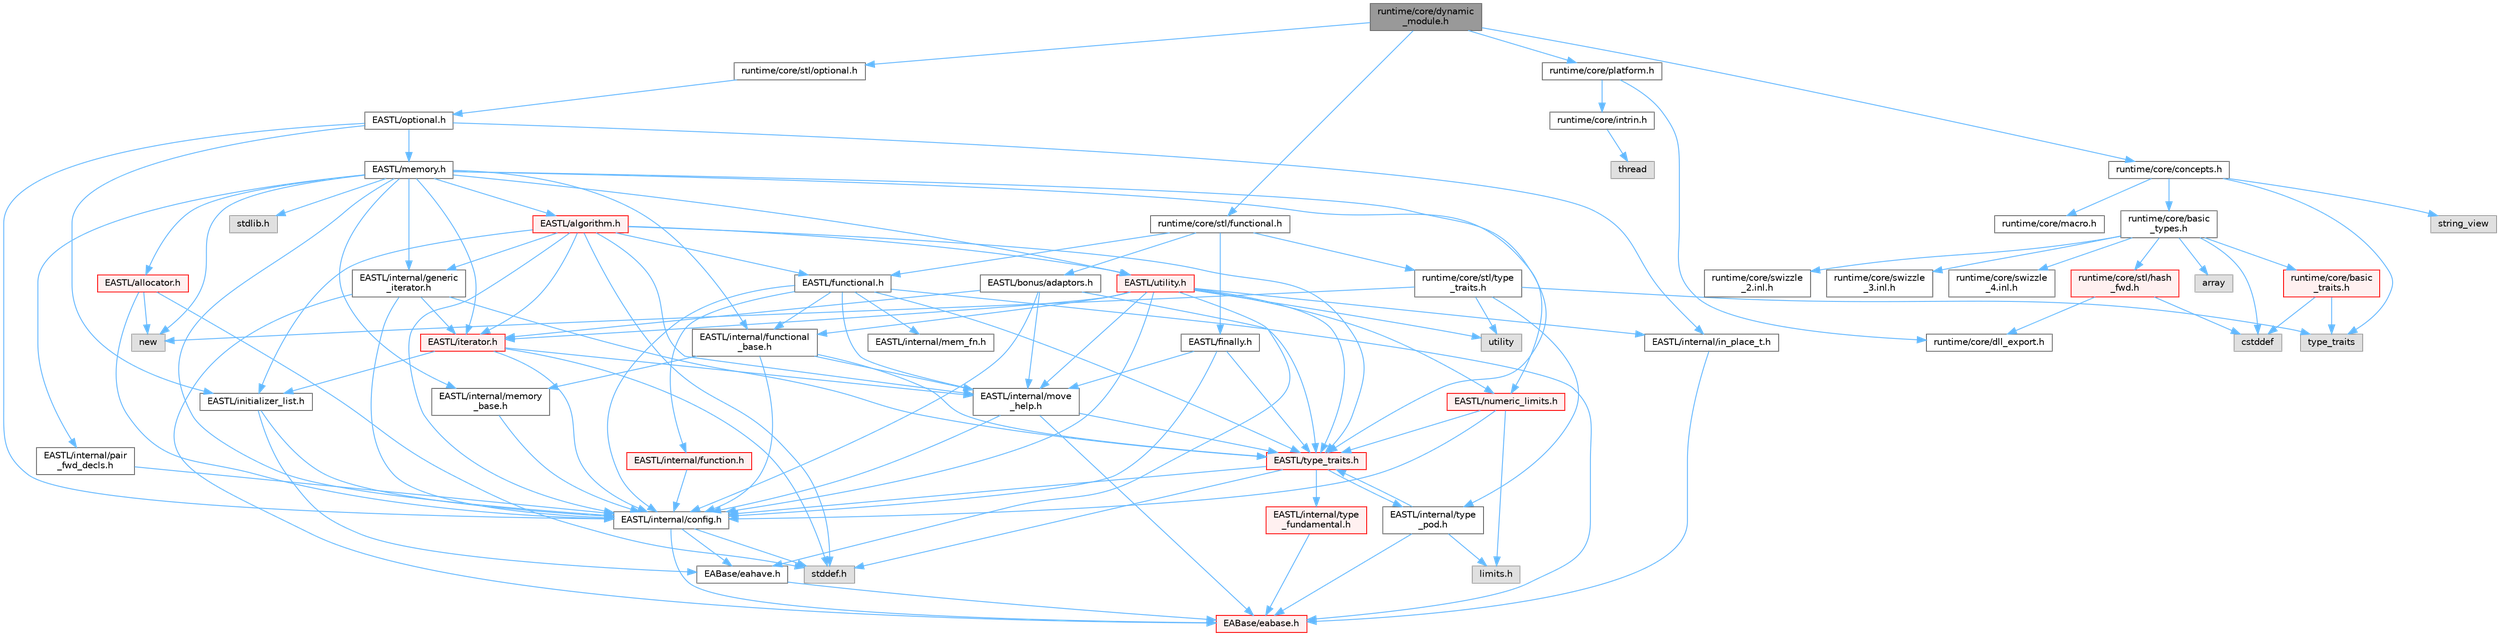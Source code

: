 digraph "runtime/core/dynamic_module.h"
{
 // LATEX_PDF_SIZE
  bgcolor="transparent";
  edge [fontname=Helvetica,fontsize=10,labelfontname=Helvetica,labelfontsize=10];
  node [fontname=Helvetica,fontsize=10,shape=box,height=0.2,width=0.4];
  Node1 [id="Node000001",label="runtime/core/dynamic\l_module.h",height=0.2,width=0.4,color="gray40", fillcolor="grey60", style="filled", fontcolor="black",tooltip=" "];
  Node1 -> Node2 [id="edge1_Node000001_Node000002",color="steelblue1",style="solid",tooltip=" "];
  Node2 [id="Node000002",label="runtime/core/stl/optional.h",height=0.2,width=0.4,color="grey40", fillcolor="white", style="filled",URL="$core_2stl_2optional_8h.html",tooltip=" "];
  Node2 -> Node3 [id="edge2_Node000002_Node000003",color="steelblue1",style="solid",tooltip=" "];
  Node3 [id="Node000003",label="EASTL/optional.h",height=0.2,width=0.4,color="grey40", fillcolor="white", style="filled",URL="$_e_a_s_t_l_2include_2_e_a_s_t_l_2optional_8h.html",tooltip=" "];
  Node3 -> Node4 [id="edge3_Node000003_Node000004",color="steelblue1",style="solid",tooltip=" "];
  Node4 [id="Node000004",label="EASTL/internal/config.h",height=0.2,width=0.4,color="grey40", fillcolor="white", style="filled",URL="$config_8h.html",tooltip=" "];
  Node4 -> Node5 [id="edge4_Node000004_Node000005",color="steelblue1",style="solid",tooltip=" "];
  Node5 [id="Node000005",label="EABase/eabase.h",height=0.2,width=0.4,color="red", fillcolor="#FFF0F0", style="filled",URL="$eabase_8h.html",tooltip=" "];
  Node4 -> Node11 [id="edge5_Node000004_Node000011",color="steelblue1",style="solid",tooltip=" "];
  Node11 [id="Node000011",label="EABase/eahave.h",height=0.2,width=0.4,color="grey40", fillcolor="white", style="filled",URL="$eahave_8h.html",tooltip=" "];
  Node11 -> Node5 [id="edge6_Node000011_Node000005",color="steelblue1",style="solid",tooltip=" "];
  Node4 -> Node12 [id="edge7_Node000004_Node000012",color="steelblue1",style="solid",tooltip=" "];
  Node12 [id="Node000012",label="stddef.h",height=0.2,width=0.4,color="grey60", fillcolor="#E0E0E0", style="filled",tooltip=" "];
  Node3 -> Node13 [id="edge8_Node000003_Node000013",color="steelblue1",style="solid",tooltip=" "];
  Node13 [id="Node000013",label="EASTL/initializer_list.h",height=0.2,width=0.4,color="grey40", fillcolor="white", style="filled",URL="$initializer__list_8h.html",tooltip=" "];
  Node13 -> Node4 [id="edge9_Node000013_Node000004",color="steelblue1",style="solid",tooltip=" "];
  Node13 -> Node11 [id="edge10_Node000013_Node000011",color="steelblue1",style="solid",tooltip=" "];
  Node3 -> Node14 [id="edge11_Node000003_Node000014",color="steelblue1",style="solid",tooltip=" "];
  Node14 [id="Node000014",label="EASTL/memory.h",height=0.2,width=0.4,color="grey40", fillcolor="white", style="filled",URL="$_e_a_s_t_l_2include_2_e_a_s_t_l_2memory_8h.html",tooltip=" "];
  Node14 -> Node4 [id="edge12_Node000014_Node000004",color="steelblue1",style="solid",tooltip=" "];
  Node14 -> Node15 [id="edge13_Node000014_Node000015",color="steelblue1",style="solid",tooltip=" "];
  Node15 [id="Node000015",label="EASTL/internal/memory\l_base.h",height=0.2,width=0.4,color="grey40", fillcolor="white", style="filled",URL="$memory__base_8h.html",tooltip=" "];
  Node15 -> Node4 [id="edge14_Node000015_Node000004",color="steelblue1",style="solid",tooltip=" "];
  Node14 -> Node16 [id="edge15_Node000014_Node000016",color="steelblue1",style="solid",tooltip=" "];
  Node16 [id="Node000016",label="EASTL/internal/generic\l_iterator.h",height=0.2,width=0.4,color="grey40", fillcolor="white", style="filled",URL="$generic__iterator_8h.html",tooltip=" "];
  Node16 -> Node5 [id="edge16_Node000016_Node000005",color="steelblue1",style="solid",tooltip=" "];
  Node16 -> Node4 [id="edge17_Node000016_Node000004",color="steelblue1",style="solid",tooltip=" "];
  Node16 -> Node17 [id="edge18_Node000016_Node000017",color="steelblue1",style="solid",tooltip=" "];
  Node17 [id="Node000017",label="EASTL/iterator.h",height=0.2,width=0.4,color="red", fillcolor="#FFF0F0", style="filled",URL="$_e_a_s_t_l_2include_2_e_a_s_t_l_2iterator_8h.html",tooltip=" "];
  Node17 -> Node4 [id="edge19_Node000017_Node000004",color="steelblue1",style="solid",tooltip=" "];
  Node17 -> Node18 [id="edge20_Node000017_Node000018",color="steelblue1",style="solid",tooltip=" "];
  Node18 [id="Node000018",label="EASTL/internal/move\l_help.h",height=0.2,width=0.4,color="grey40", fillcolor="white", style="filled",URL="$move__help_8h.html",tooltip=" "];
  Node18 -> Node5 [id="edge21_Node000018_Node000005",color="steelblue1",style="solid",tooltip=" "];
  Node18 -> Node4 [id="edge22_Node000018_Node000004",color="steelblue1",style="solid",tooltip=" "];
  Node18 -> Node19 [id="edge23_Node000018_Node000019",color="steelblue1",style="solid",tooltip=" "];
  Node19 [id="Node000019",label="EASTL/type_traits.h",height=0.2,width=0.4,color="red", fillcolor="#FFF0F0", style="filled",URL="$_e_a_s_t_l_2include_2_e_a_s_t_l_2type__traits_8h.html",tooltip=" "];
  Node19 -> Node4 [id="edge24_Node000019_Node000004",color="steelblue1",style="solid",tooltip=" "];
  Node19 -> Node12 [id="edge25_Node000019_Node000012",color="steelblue1",style="solid",tooltip=" "];
  Node19 -> Node20 [id="edge26_Node000019_Node000020",color="steelblue1",style="solid",tooltip=" "];
  Node20 [id="Node000020",label="EASTL/internal/type\l_fundamental.h",height=0.2,width=0.4,color="red", fillcolor="#FFF0F0", style="filled",URL="$type__fundamental_8h.html",tooltip=" "];
  Node20 -> Node5 [id="edge27_Node000020_Node000005",color="steelblue1",style="solid",tooltip=" "];
  Node19 -> Node27 [id="edge28_Node000019_Node000027",color="steelblue1",style="solid",tooltip=" "];
  Node27 [id="Node000027",label="EASTL/internal/type\l_pod.h",height=0.2,width=0.4,color="grey40", fillcolor="white", style="filled",URL="$type__pod_8h.html",tooltip=" "];
  Node27 -> Node5 [id="edge29_Node000027_Node000005",color="steelblue1",style="solid",tooltip=" "];
  Node27 -> Node23 [id="edge30_Node000027_Node000023",color="steelblue1",style="solid",tooltip=" "];
  Node23 [id="Node000023",label="limits.h",height=0.2,width=0.4,color="grey60", fillcolor="#E0E0E0", style="filled",tooltip=" "];
  Node27 -> Node19 [id="edge31_Node000027_Node000019",color="steelblue1",style="solid",tooltip=" "];
  Node17 -> Node13 [id="edge32_Node000017_Node000013",color="steelblue1",style="solid",tooltip=" "];
  Node17 -> Node12 [id="edge33_Node000017_Node000012",color="steelblue1",style="solid",tooltip=" "];
  Node16 -> Node19 [id="edge34_Node000016_Node000019",color="steelblue1",style="solid",tooltip=" "];
  Node14 -> Node29 [id="edge35_Node000014_Node000029",color="steelblue1",style="solid",tooltip=" "];
  Node29 [id="Node000029",label="EASTL/internal/pair\l_fwd_decls.h",height=0.2,width=0.4,color="grey40", fillcolor="white", style="filled",URL="$pair__fwd__decls_8h.html",tooltip=" "];
  Node29 -> Node4 [id="edge36_Node000029_Node000004",color="steelblue1",style="solid",tooltip=" "];
  Node14 -> Node30 [id="edge37_Node000014_Node000030",color="steelblue1",style="solid",tooltip=" "];
  Node30 [id="Node000030",label="EASTL/internal/functional\l_base.h",height=0.2,width=0.4,color="grey40", fillcolor="white", style="filled",URL="$functional__base_8h.html",tooltip=" "];
  Node30 -> Node4 [id="edge38_Node000030_Node000004",color="steelblue1",style="solid",tooltip=" "];
  Node30 -> Node15 [id="edge39_Node000030_Node000015",color="steelblue1",style="solid",tooltip=" "];
  Node30 -> Node18 [id="edge40_Node000030_Node000018",color="steelblue1",style="solid",tooltip=" "];
  Node30 -> Node19 [id="edge41_Node000030_Node000019",color="steelblue1",style="solid",tooltip=" "];
  Node14 -> Node31 [id="edge42_Node000014_Node000031",color="steelblue1",style="solid",tooltip=" "];
  Node31 [id="Node000031",label="EASTL/algorithm.h",height=0.2,width=0.4,color="red", fillcolor="#FFF0F0", style="filled",URL="$_e_a_s_t_l_2include_2_e_a_s_t_l_2algorithm_8h.html",tooltip=" "];
  Node31 -> Node4 [id="edge43_Node000031_Node000004",color="steelblue1",style="solid",tooltip=" "];
  Node31 -> Node19 [id="edge44_Node000031_Node000019",color="steelblue1",style="solid",tooltip=" "];
  Node31 -> Node18 [id="edge45_Node000031_Node000018",color="steelblue1",style="solid",tooltip=" "];
  Node31 -> Node13 [id="edge46_Node000031_Node000013",color="steelblue1",style="solid",tooltip=" "];
  Node31 -> Node17 [id="edge47_Node000031_Node000017",color="steelblue1",style="solid",tooltip=" "];
  Node31 -> Node50 [id="edge48_Node000031_Node000050",color="steelblue1",style="solid",tooltip=" "];
  Node50 [id="Node000050",label="EASTL/functional.h",height=0.2,width=0.4,color="grey40", fillcolor="white", style="filled",URL="$_e_a_s_t_l_2include_2_e_a_s_t_l_2functional_8h.html",tooltip=" "];
  Node50 -> Node5 [id="edge49_Node000050_Node000005",color="steelblue1",style="solid",tooltip=" "];
  Node50 -> Node4 [id="edge50_Node000050_Node000004",color="steelblue1",style="solid",tooltip=" "];
  Node50 -> Node18 [id="edge51_Node000050_Node000018",color="steelblue1",style="solid",tooltip=" "];
  Node50 -> Node19 [id="edge52_Node000050_Node000019",color="steelblue1",style="solid",tooltip=" "];
  Node50 -> Node30 [id="edge53_Node000050_Node000030",color="steelblue1",style="solid",tooltip=" "];
  Node50 -> Node51 [id="edge54_Node000050_Node000051",color="steelblue1",style="solid",tooltip=" "];
  Node51 [id="Node000051",label="EASTL/internal/mem_fn.h",height=0.2,width=0.4,color="grey40", fillcolor="white", style="filled",URL="$mem__fn_8h.html",tooltip=" "];
  Node50 -> Node52 [id="edge55_Node000050_Node000052",color="steelblue1",style="solid",tooltip=" "];
  Node52 [id="Node000052",label="EASTL/internal/function.h",height=0.2,width=0.4,color="red", fillcolor="#FFF0F0", style="filled",URL="$_e_a_s_t_l_2include_2_e_a_s_t_l_2internal_2function_8h.html",tooltip=" "];
  Node52 -> Node4 [id="edge56_Node000052_Node000004",color="steelblue1",style="solid",tooltip=" "];
  Node31 -> Node56 [id="edge57_Node000031_Node000056",color="steelblue1",style="solid",tooltip=" "];
  Node56 [id="Node000056",label="EASTL/utility.h",height=0.2,width=0.4,color="red", fillcolor="#FFF0F0", style="filled",URL="$_e_a_s_t_l_2include_2_e_a_s_t_l_2utility_8h.html",tooltip=" "];
  Node56 -> Node4 [id="edge58_Node000056_Node000004",color="steelblue1",style="solid",tooltip=" "];
  Node56 -> Node19 [id="edge59_Node000056_Node000019",color="steelblue1",style="solid",tooltip=" "];
  Node56 -> Node17 [id="edge60_Node000056_Node000017",color="steelblue1",style="solid",tooltip=" "];
  Node56 -> Node57 [id="edge61_Node000056_Node000057",color="steelblue1",style="solid",tooltip=" "];
  Node57 [id="Node000057",label="EASTL/numeric_limits.h",height=0.2,width=0.4,color="red", fillcolor="#FFF0F0", style="filled",URL="$numeric__limits_8h.html",tooltip=" "];
  Node57 -> Node4 [id="edge62_Node000057_Node000004",color="steelblue1",style="solid",tooltip=" "];
  Node57 -> Node19 [id="edge63_Node000057_Node000019",color="steelblue1",style="solid",tooltip=" "];
  Node57 -> Node23 [id="edge64_Node000057_Node000023",color="steelblue1",style="solid",tooltip=" "];
  Node56 -> Node30 [id="edge65_Node000056_Node000030",color="steelblue1",style="solid",tooltip=" "];
  Node56 -> Node18 [id="edge66_Node000056_Node000018",color="steelblue1",style="solid",tooltip=" "];
  Node56 -> Node11 [id="edge67_Node000056_Node000011",color="steelblue1",style="solid",tooltip=" "];
  Node56 -> Node62 [id="edge68_Node000056_Node000062",color="steelblue1",style="solid",tooltip=" "];
  Node62 [id="Node000062",label="EASTL/internal/in_place_t.h",height=0.2,width=0.4,color="grey40", fillcolor="white", style="filled",URL="$in__place__t_8h.html",tooltip=" "];
  Node62 -> Node5 [id="edge69_Node000062_Node000005",color="steelblue1",style="solid",tooltip=" "];
  Node56 -> Node64 [id="edge70_Node000056_Node000064",color="steelblue1",style="solid",tooltip=" "];
  Node64 [id="Node000064",label="utility",height=0.2,width=0.4,color="grey60", fillcolor="#E0E0E0", style="filled",tooltip=" "];
  Node31 -> Node16 [id="edge71_Node000031_Node000016",color="steelblue1",style="solid",tooltip=" "];
  Node31 -> Node12 [id="edge72_Node000031_Node000012",color="steelblue1",style="solid",tooltip=" "];
  Node14 -> Node19 [id="edge73_Node000014_Node000019",color="steelblue1",style="solid",tooltip=" "];
  Node14 -> Node54 [id="edge74_Node000014_Node000054",color="steelblue1",style="solid",tooltip=" "];
  Node54 [id="Node000054",label="EASTL/allocator.h",height=0.2,width=0.4,color="red", fillcolor="#FFF0F0", style="filled",URL="$allocator_8h.html",tooltip=" "];
  Node54 -> Node4 [id="edge75_Node000054_Node000004",color="steelblue1",style="solid",tooltip=" "];
  Node54 -> Node12 [id="edge76_Node000054_Node000012",color="steelblue1",style="solid",tooltip=" "];
  Node54 -> Node46 [id="edge77_Node000054_Node000046",color="steelblue1",style="solid",tooltip=" "];
  Node46 [id="Node000046",label="new",height=0.2,width=0.4,color="grey60", fillcolor="#E0E0E0", style="filled",tooltip=" "];
  Node14 -> Node17 [id="edge78_Node000014_Node000017",color="steelblue1",style="solid",tooltip=" "];
  Node14 -> Node56 [id="edge79_Node000014_Node000056",color="steelblue1",style="solid",tooltip=" "];
  Node14 -> Node57 [id="edge80_Node000014_Node000057",color="steelblue1",style="solid",tooltip=" "];
  Node14 -> Node152 [id="edge81_Node000014_Node000152",color="steelblue1",style="solid",tooltip=" "];
  Node152 [id="Node000152",label="stdlib.h",height=0.2,width=0.4,color="grey60", fillcolor="#E0E0E0", style="filled",tooltip=" "];
  Node14 -> Node46 [id="edge82_Node000014_Node000046",color="steelblue1",style="solid",tooltip=" "];
  Node3 -> Node62 [id="edge83_Node000003_Node000062",color="steelblue1",style="solid",tooltip=" "];
  Node1 -> Node153 [id="edge84_Node000001_Node000153",color="steelblue1",style="solid",tooltip=" "];
  Node153 [id="Node000153",label="runtime/core/stl/functional.h",height=0.2,width=0.4,color="grey40", fillcolor="white", style="filled",URL="$core_2stl_2functional_8h.html",tooltip=" "];
  Node153 -> Node154 [id="edge85_Node000153_Node000154",color="steelblue1",style="solid",tooltip=" "];
  Node154 [id="Node000154",label="runtime/core/stl/type\l_traits.h",height=0.2,width=0.4,color="grey40", fillcolor="white", style="filled",URL="$core_2stl_2type__traits_8h.html",tooltip=" "];
  Node154 -> Node46 [id="edge86_Node000154_Node000046",color="steelblue1",style="solid",tooltip=" "];
  Node154 -> Node64 [id="edge87_Node000154_Node000064",color="steelblue1",style="solid",tooltip=" "];
  Node154 -> Node45 [id="edge88_Node000154_Node000045",color="steelblue1",style="solid",tooltip=" "];
  Node45 [id="Node000045",label="type_traits",height=0.2,width=0.4,color="grey60", fillcolor="#E0E0E0", style="filled",tooltip=" "];
  Node154 -> Node27 [id="edge89_Node000154_Node000027",color="steelblue1",style="solid",tooltip=" "];
  Node153 -> Node155 [id="edge90_Node000153_Node000155",color="steelblue1",style="solid",tooltip=" "];
  Node155 [id="Node000155",label="EASTL/finally.h",height=0.2,width=0.4,color="grey40", fillcolor="white", style="filled",URL="$finally_8h.html",tooltip=" "];
  Node155 -> Node4 [id="edge91_Node000155_Node000004",color="steelblue1",style="solid",tooltip=" "];
  Node155 -> Node18 [id="edge92_Node000155_Node000018",color="steelblue1",style="solid",tooltip=" "];
  Node155 -> Node19 [id="edge93_Node000155_Node000019",color="steelblue1",style="solid",tooltip=" "];
  Node153 -> Node50 [id="edge94_Node000153_Node000050",color="steelblue1",style="solid",tooltip=" "];
  Node153 -> Node156 [id="edge95_Node000153_Node000156",color="steelblue1",style="solid",tooltip=" "];
  Node156 [id="Node000156",label="EASTL/bonus/adaptors.h",height=0.2,width=0.4,color="grey40", fillcolor="white", style="filled",URL="$adaptors_8h.html",tooltip=" "];
  Node156 -> Node4 [id="edge96_Node000156_Node000004",color="steelblue1",style="solid",tooltip=" "];
  Node156 -> Node18 [id="edge97_Node000156_Node000018",color="steelblue1",style="solid",tooltip=" "];
  Node156 -> Node19 [id="edge98_Node000156_Node000019",color="steelblue1",style="solid",tooltip=" "];
  Node156 -> Node17 [id="edge99_Node000156_Node000017",color="steelblue1",style="solid",tooltip=" "];
  Node1 -> Node157 [id="edge100_Node000001_Node000157",color="steelblue1",style="solid",tooltip=" "];
  Node157 [id="Node000157",label="runtime/core/platform.h",height=0.2,width=0.4,color="grey40", fillcolor="white", style="filled",URL="$core_2_platform_8h.html",tooltip=" "];
  Node157 -> Node148 [id="edge101_Node000157_Node000148",color="steelblue1",style="solid",tooltip=" "];
  Node148 [id="Node000148",label="runtime/core/dll_export.h",height=0.2,width=0.4,color="grey40", fillcolor="white", style="filled",URL="$dll__export_8h.html",tooltip=" "];
  Node157 -> Node158 [id="edge102_Node000157_Node000158",color="steelblue1",style="solid",tooltip=" "];
  Node158 [id="Node000158",label="runtime/core/intrin.h",height=0.2,width=0.4,color="grey40", fillcolor="white", style="filled",URL="$intrin_8h.html",tooltip=" "];
  Node158 -> Node159 [id="edge103_Node000158_Node000159",color="steelblue1",style="solid",tooltip=" "];
  Node159 [id="Node000159",label="thread",height=0.2,width=0.4,color="grey60", fillcolor="#E0E0E0", style="filled",tooltip=" "];
  Node1 -> Node160 [id="edge104_Node000001_Node000160",color="steelblue1",style="solid",tooltip=" "];
  Node160 [id="Node000160",label="runtime/core/concepts.h",height=0.2,width=0.4,color="grey40", fillcolor="white", style="filled",URL="$concepts_8h.html",tooltip=" "];
  Node160 -> Node45 [id="edge105_Node000160_Node000045",color="steelblue1",style="solid",tooltip=" "];
  Node160 -> Node35 [id="edge106_Node000160_Node000035",color="steelblue1",style="solid",tooltip=" "];
  Node35 [id="Node000035",label="string_view",height=0.2,width=0.4,color="grey60", fillcolor="#E0E0E0", style="filled",tooltip=" "];
  Node160 -> Node161 [id="edge107_Node000160_Node000161",color="steelblue1",style="solid",tooltip=" "];
  Node161 [id="Node000161",label="runtime/core/macro.h",height=0.2,width=0.4,color="grey40", fillcolor="white", style="filled",URL="$macro_8h.html",tooltip=" "];
  Node160 -> Node162 [id="edge108_Node000160_Node000162",color="steelblue1",style="solid",tooltip=" "];
  Node162 [id="Node000162",label="runtime/core/basic\l_types.h",height=0.2,width=0.4,color="grey40", fillcolor="white", style="filled",URL="$basic__types_8h.html",tooltip=" "];
  Node162 -> Node37 [id="edge109_Node000162_Node000037",color="steelblue1",style="solid",tooltip=" "];
  Node37 [id="Node000037",label="cstddef",height=0.2,width=0.4,color="grey60", fillcolor="#E0E0E0", style="filled",tooltip=" "];
  Node162 -> Node147 [id="edge110_Node000162_Node000147",color="steelblue1",style="solid",tooltip=" "];
  Node147 [id="Node000147",label="array",height=0.2,width=0.4,color="grey60", fillcolor="#E0E0E0", style="filled",tooltip=" "];
  Node162 -> Node149 [id="edge111_Node000162_Node000149",color="steelblue1",style="solid",tooltip=" "];
  Node149 [id="Node000149",label="runtime/core/stl/hash\l_fwd.h",height=0.2,width=0.4,color="red", fillcolor="#FFF0F0", style="filled",URL="$hash__fwd_8h.html",tooltip=" "];
  Node149 -> Node37 [id="edge112_Node000149_Node000037",color="steelblue1",style="solid",tooltip=" "];
  Node149 -> Node148 [id="edge113_Node000149_Node000148",color="steelblue1",style="solid",tooltip=" "];
  Node162 -> Node163 [id="edge114_Node000162_Node000163",color="steelblue1",style="solid",tooltip=" "];
  Node163 [id="Node000163",label="runtime/core/basic\l_traits.h",height=0.2,width=0.4,color="red", fillcolor="#FFF0F0", style="filled",URL="$basic__traits_8h.html",tooltip=" "];
  Node163 -> Node37 [id="edge115_Node000163_Node000037",color="steelblue1",style="solid",tooltip=" "];
  Node163 -> Node45 [id="edge116_Node000163_Node000045",color="steelblue1",style="solid",tooltip=" "];
  Node162 -> Node173 [id="edge117_Node000162_Node000173",color="steelblue1",style="solid",tooltip=" "];
  Node173 [id="Node000173",label="runtime/core/swizzle\l_2.inl.h",height=0.2,width=0.4,color="grey40", fillcolor="white", style="filled",URL="$core_2swizzle__2_8inl_8h.html",tooltip=" "];
  Node162 -> Node174 [id="edge118_Node000162_Node000174",color="steelblue1",style="solid",tooltip=" "];
  Node174 [id="Node000174",label="runtime/core/swizzle\l_3.inl.h",height=0.2,width=0.4,color="grey40", fillcolor="white", style="filled",URL="$core_2swizzle__3_8inl_8h.html",tooltip=" "];
  Node162 -> Node175 [id="edge119_Node000162_Node000175",color="steelblue1",style="solid",tooltip=" "];
  Node175 [id="Node000175",label="runtime/core/swizzle\l_4.inl.h",height=0.2,width=0.4,color="grey40", fillcolor="white", style="filled",URL="$core_2swizzle__4_8inl_8h.html",tooltip=" "];
}
